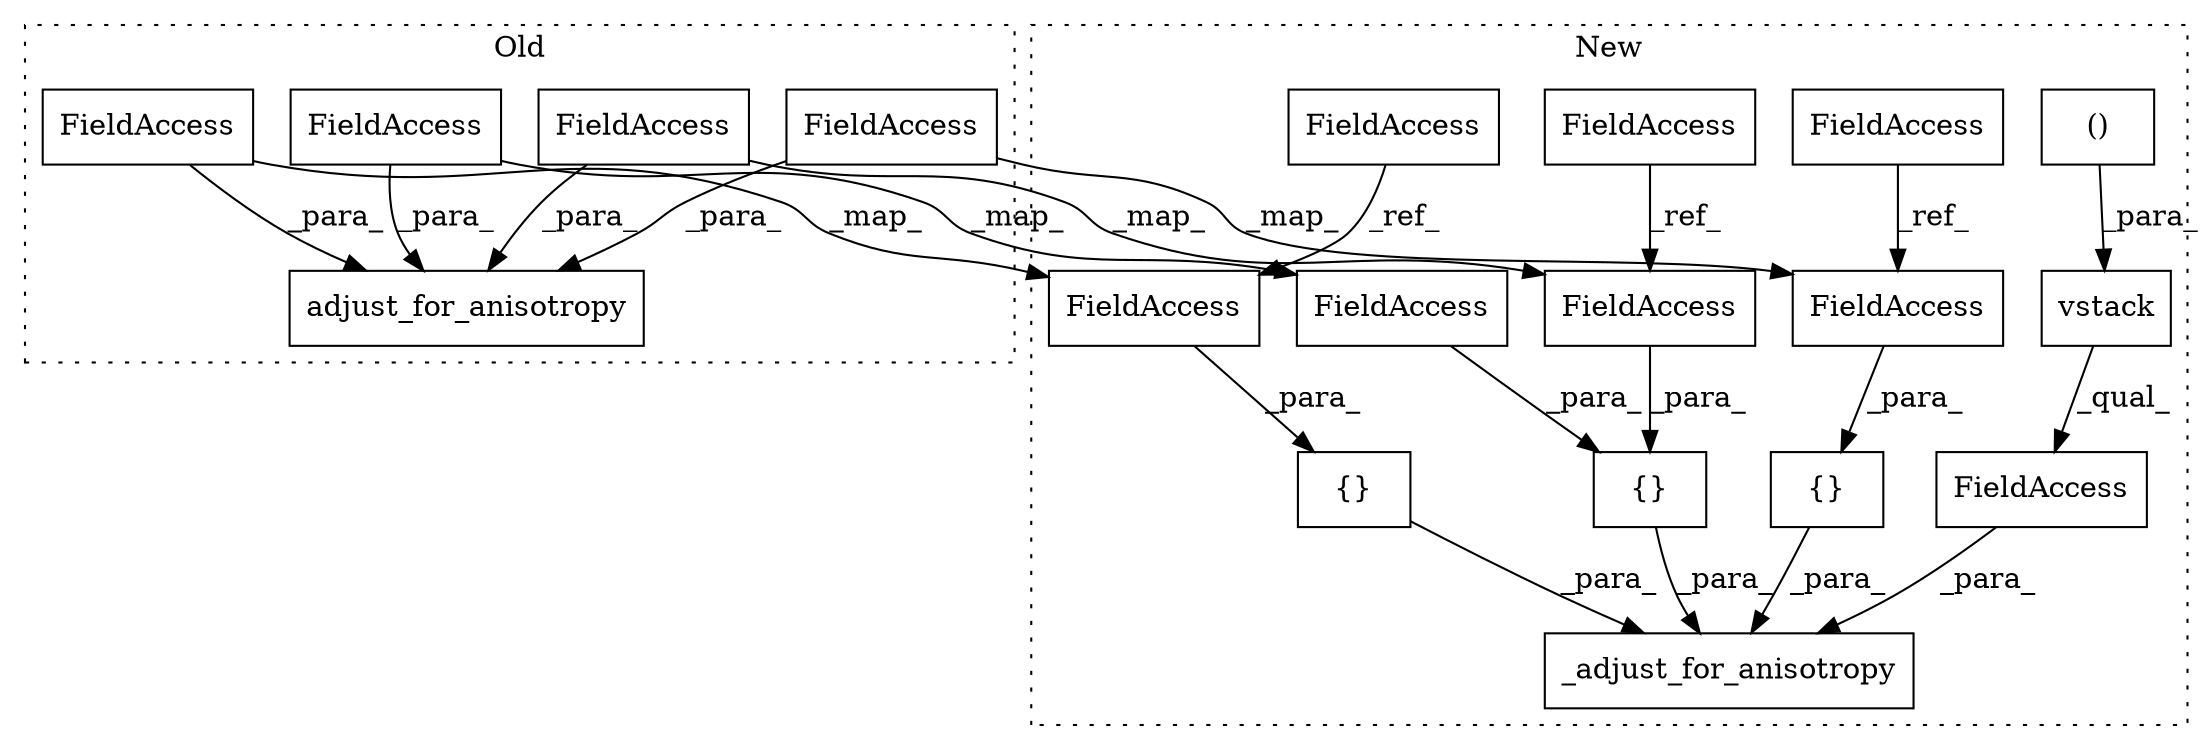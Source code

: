 digraph G {
subgraph cluster0 {
1 [label="adjust_for_anisotropy" a="32" s="7583,7776" l="22,1" shape="box"];
15 [label="FieldAccess" a="22" s="7755" l="21" shape="box"];
16 [label="FieldAccess" a="22" s="7705" l="12" shape="box"];
17 [label="FieldAccess" a="22" s="7718" l="12" shape="box"];
18 [label="FieldAccess" a="22" s="7731" l="23" shape="box"];
label = "Old";
style="dotted";
}
subgraph cluster1 {
2 [label="vstack" a="32" s="7699,7824" l="14,2" shape="box"];
3 [label="()" a="106" s="7713" l="111" shape="box"];
4 [label="FieldAccess" a="22" s="7693" l="135" shape="box"];
5 [label="_adjust_for_anisotropy" a="32" s="7670,7933" l="23,1" shape="box"];
6 [label="{}" a="4" s="7838,7864" l="1,1" shape="box"];
7 [label="{}" a="4" s="7910,7932" l="1,1" shape="box"];
8 [label="FieldAccess" a="22" s="2552" l="12" shape="box"];
9 [label="{}" a="4" s="7875,7899" l="1,1" shape="box"];
10 [label="FieldAccess" a="22" s="2678" l="21" shape="box"];
11 [label="FieldAccess" a="22" s="2630" l="23" shape="box"];
12 [label="FieldAccess" a="22" s="7876" l="23" shape="box"];
13 [label="FieldAccess" a="22" s="7911" l="21" shape="box"];
14 [label="FieldAccess" a="22" s="7852" l="12" shape="box"];
19 [label="FieldAccess" a="22" s="7839" l="12" shape="box"];
label = "New";
style="dotted";
}
2 -> 4 [label="_qual_"];
3 -> 2 [label="_para_"];
4 -> 5 [label="_para_"];
6 -> 5 [label="_para_"];
7 -> 5 [label="_para_"];
8 -> 14 [label="_ref_"];
9 -> 5 [label="_para_"];
10 -> 13 [label="_ref_"];
11 -> 12 [label="_ref_"];
12 -> 9 [label="_para_"];
13 -> 7 [label="_para_"];
14 -> 6 [label="_para_"];
15 -> 1 [label="_para_"];
15 -> 13 [label="_map_"];
16 -> 19 [label="_map_"];
16 -> 1 [label="_para_"];
17 -> 1 [label="_para_"];
17 -> 14 [label="_map_"];
18 -> 12 [label="_map_"];
18 -> 1 [label="_para_"];
19 -> 6 [label="_para_"];
}